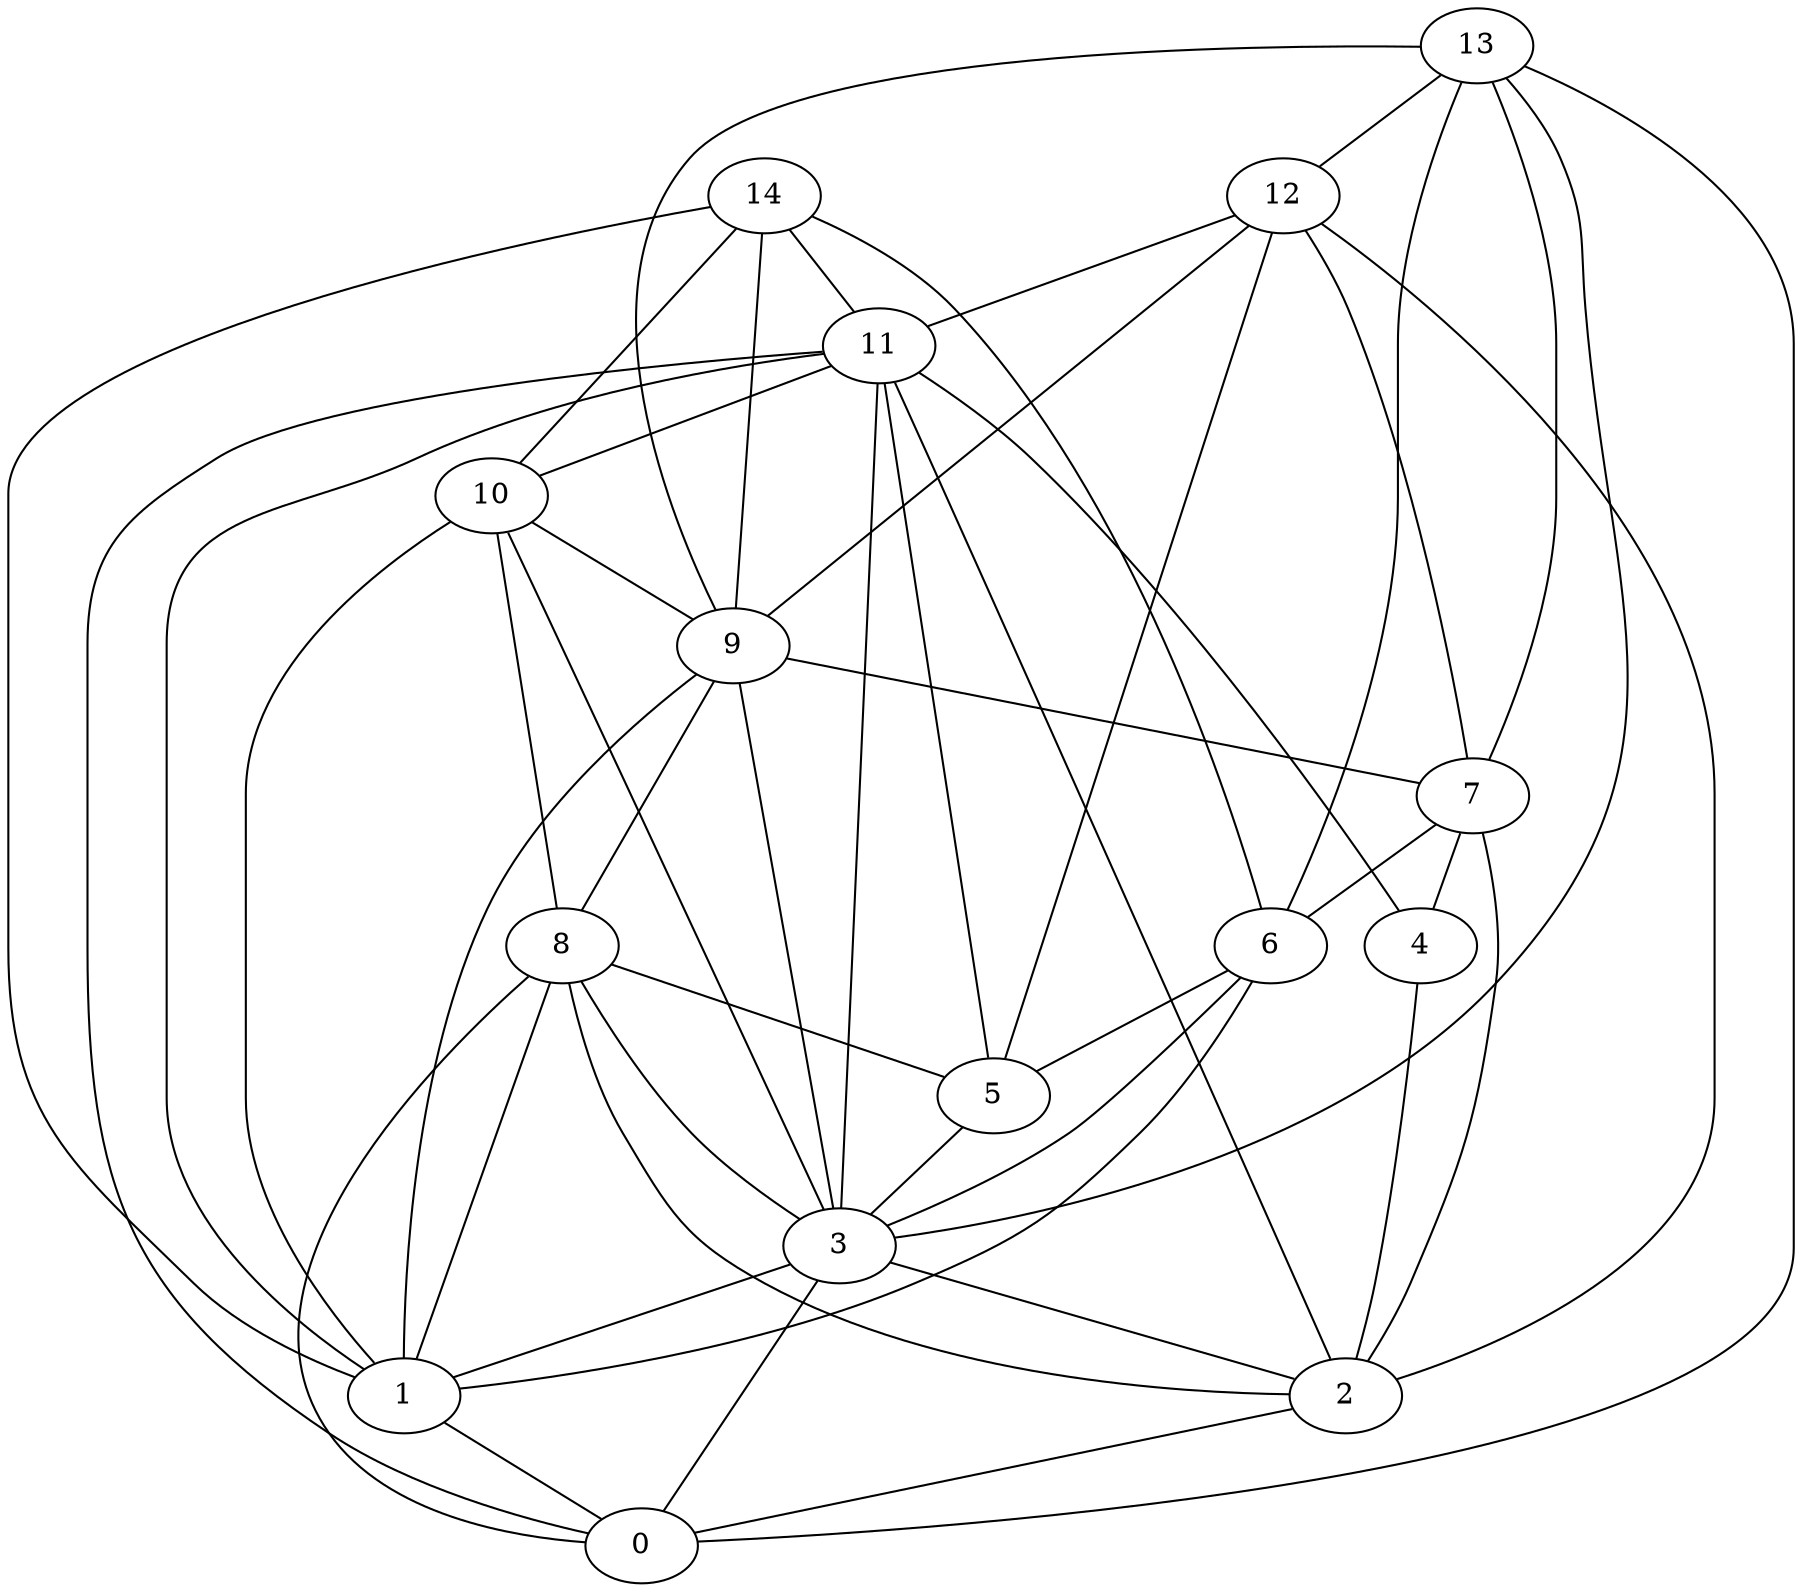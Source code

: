 digraph "sensornet-topology" {
label = "";
rankdir="BT";"0"->"1" [arrowhead = "both"] 
"0"->"2" [arrowhead = "both"] 
"0"->"3" [arrowhead = "both"] 
"0"->"8" [arrowhead = "both"] 
"0"->"11" [arrowhead = "both"] 
"0"->"13" [arrowhead = "both"] 
"1"->"3" [arrowhead = "both"] 
"1"->"6" [arrowhead = "both"] 
"1"->"8" [arrowhead = "both"] 
"1"->"9" [arrowhead = "both"] 
"1"->"10" [arrowhead = "both"] 
"1"->"11" [arrowhead = "both"] 
"1"->"14" [arrowhead = "both"] 
"2"->"3" [arrowhead = "both"] 
"2"->"4" [arrowhead = "both"] 
"2"->"7" [arrowhead = "both"] 
"2"->"8" [arrowhead = "both"] 
"2"->"11" [arrowhead = "both"] 
"2"->"12" [arrowhead = "both"] 
"3"->"5" [arrowhead = "both"] 
"3"->"6" [arrowhead = "both"] 
"3"->"8" [arrowhead = "both"] 
"3"->"9" [arrowhead = "both"] 
"3"->"10" [arrowhead = "both"] 
"3"->"11" [arrowhead = "both"] 
"3"->"13" [arrowhead = "both"] 
"4"->"7" [arrowhead = "both"] 
"4"->"11" [arrowhead = "both"] 
"5"->"6" [arrowhead = "both"] 
"5"->"8" [arrowhead = "both"] 
"5"->"11" [arrowhead = "both"] 
"5"->"12" [arrowhead = "both"] 
"6"->"7" [arrowhead = "both"] 
"6"->"13" [arrowhead = "both"] 
"6"->"14" [arrowhead = "both"] 
"7"->"9" [arrowhead = "both"] 
"7"->"12" [arrowhead = "both"] 
"7"->"13" [arrowhead = "both"] 
"8"->"9" [arrowhead = "both"] 
"8"->"10" [arrowhead = "both"] 
"9"->"10" [arrowhead = "both"] 
"9"->"12" [arrowhead = "both"] 
"9"->"13" [arrowhead = "both"] 
"9"->"14" [arrowhead = "both"] 
"10"->"11" [arrowhead = "both"] 
"10"->"14" [arrowhead = "both"] 
"11"->"12" [arrowhead = "both"] 
"11"->"14" [arrowhead = "both"] 
"12"->"13" [arrowhead = "both"] 
}